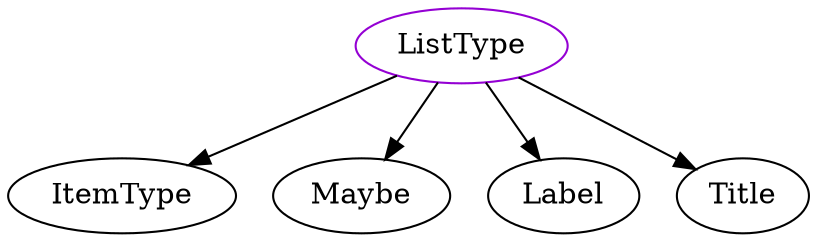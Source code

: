 digraph listtype{
ListType	[shape=oval, color=darkviolet, label="ListType"];
ListType -> ItemType;
ListType -> Maybe;
ListType -> Label;
ListType -> Title;
}
